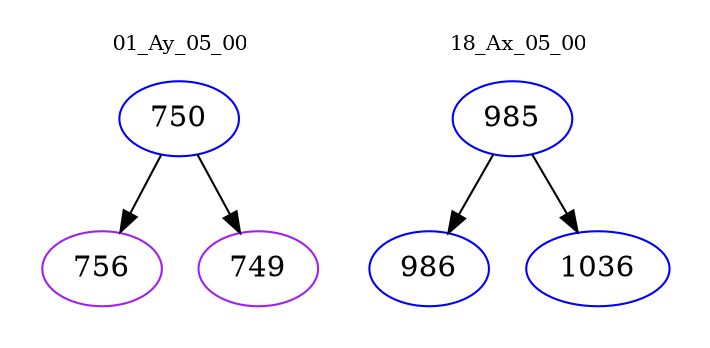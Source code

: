 digraph{
subgraph cluster_0 {
color = white
label = "01_Ay_05_00";
fontsize=10;
T0_750 [label="750", color="blue"]
T0_750 -> T0_756 [color="black"]
T0_756 [label="756", color="purple"]
T0_750 -> T0_749 [color="black"]
T0_749 [label="749", color="purple"]
}
subgraph cluster_1 {
color = white
label = "18_Ax_05_00";
fontsize=10;
T1_985 [label="985", color="blue"]
T1_985 -> T1_986 [color="black"]
T1_986 [label="986", color="blue"]
T1_985 -> T1_1036 [color="black"]
T1_1036 [label="1036", color="blue"]
}
}
